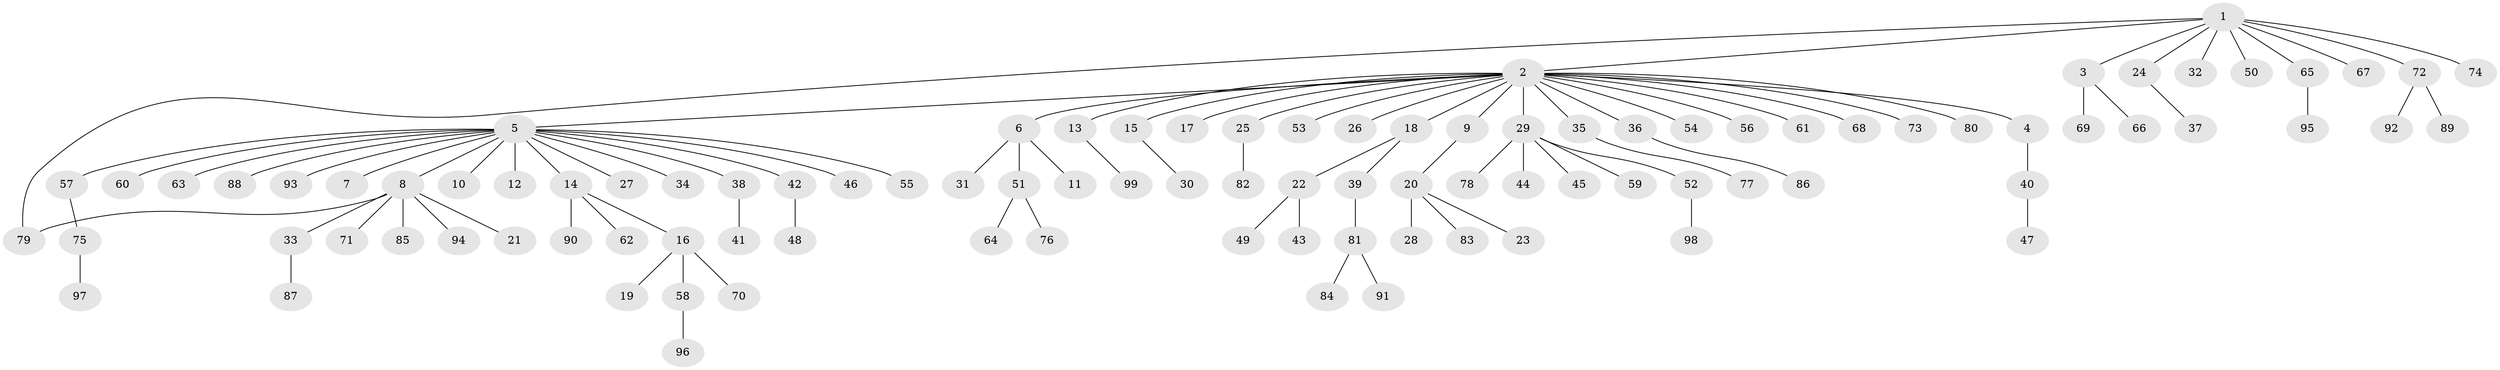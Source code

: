 // Generated by graph-tools (version 1.1) at 2025/25/03/09/25 03:25:54]
// undirected, 99 vertices, 99 edges
graph export_dot {
graph [start="1"]
  node [color=gray90,style=filled];
  1;
  2;
  3;
  4;
  5;
  6;
  7;
  8;
  9;
  10;
  11;
  12;
  13;
  14;
  15;
  16;
  17;
  18;
  19;
  20;
  21;
  22;
  23;
  24;
  25;
  26;
  27;
  28;
  29;
  30;
  31;
  32;
  33;
  34;
  35;
  36;
  37;
  38;
  39;
  40;
  41;
  42;
  43;
  44;
  45;
  46;
  47;
  48;
  49;
  50;
  51;
  52;
  53;
  54;
  55;
  56;
  57;
  58;
  59;
  60;
  61;
  62;
  63;
  64;
  65;
  66;
  67;
  68;
  69;
  70;
  71;
  72;
  73;
  74;
  75;
  76;
  77;
  78;
  79;
  80;
  81;
  82;
  83;
  84;
  85;
  86;
  87;
  88;
  89;
  90;
  91;
  92;
  93;
  94;
  95;
  96;
  97;
  98;
  99;
  1 -- 2;
  1 -- 3;
  1 -- 24;
  1 -- 32;
  1 -- 50;
  1 -- 65;
  1 -- 67;
  1 -- 72;
  1 -- 74;
  1 -- 79;
  2 -- 4;
  2 -- 5;
  2 -- 6;
  2 -- 9;
  2 -- 13;
  2 -- 15;
  2 -- 17;
  2 -- 18;
  2 -- 25;
  2 -- 26;
  2 -- 29;
  2 -- 35;
  2 -- 36;
  2 -- 53;
  2 -- 54;
  2 -- 56;
  2 -- 61;
  2 -- 68;
  2 -- 73;
  2 -- 80;
  3 -- 66;
  3 -- 69;
  4 -- 40;
  5 -- 7;
  5 -- 8;
  5 -- 10;
  5 -- 12;
  5 -- 14;
  5 -- 27;
  5 -- 34;
  5 -- 38;
  5 -- 42;
  5 -- 46;
  5 -- 55;
  5 -- 57;
  5 -- 60;
  5 -- 63;
  5 -- 88;
  5 -- 93;
  6 -- 11;
  6 -- 31;
  6 -- 51;
  8 -- 21;
  8 -- 33;
  8 -- 71;
  8 -- 79;
  8 -- 85;
  8 -- 94;
  9 -- 20;
  13 -- 99;
  14 -- 16;
  14 -- 62;
  14 -- 90;
  15 -- 30;
  16 -- 19;
  16 -- 58;
  16 -- 70;
  18 -- 22;
  18 -- 39;
  20 -- 23;
  20 -- 28;
  20 -- 83;
  22 -- 43;
  22 -- 49;
  24 -- 37;
  25 -- 82;
  29 -- 44;
  29 -- 45;
  29 -- 52;
  29 -- 59;
  29 -- 78;
  33 -- 87;
  35 -- 77;
  36 -- 86;
  38 -- 41;
  39 -- 81;
  40 -- 47;
  42 -- 48;
  51 -- 64;
  51 -- 76;
  52 -- 98;
  57 -- 75;
  58 -- 96;
  65 -- 95;
  72 -- 89;
  72 -- 92;
  75 -- 97;
  81 -- 84;
  81 -- 91;
}
